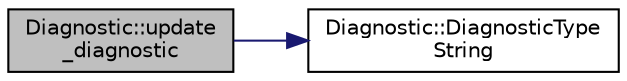 digraph "Diagnostic::update_diagnostic"
{
 // LATEX_PDF_SIZE
  edge [fontname="Helvetica",fontsize="10",labelfontname="Helvetica",labelfontsize="10"];
  node [fontname="Helvetica",fontsize="10",shape=record];
  rankdir="LR";
  Node1 [label="Diagnostic::update\l_diagnostic",height=0.2,width=0.4,color="black", fillcolor="grey75", style="filled", fontcolor="black",tooltip="Update Diagnostic."];
  Node1 -> Node2 [color="midnightblue",fontsize="10",style="solid",fontname="Helvetica"];
  Node2 [label="Diagnostic::DiagnosticType\lString",height=0.2,width=0.4,color="black", fillcolor="white", style="filled",URL="$classDiagnostic.html#a18c88c20d720a99f8893837ea24d89ba",tooltip="Convert Diagnostic::DiagnosticType to human readable string."];
}
